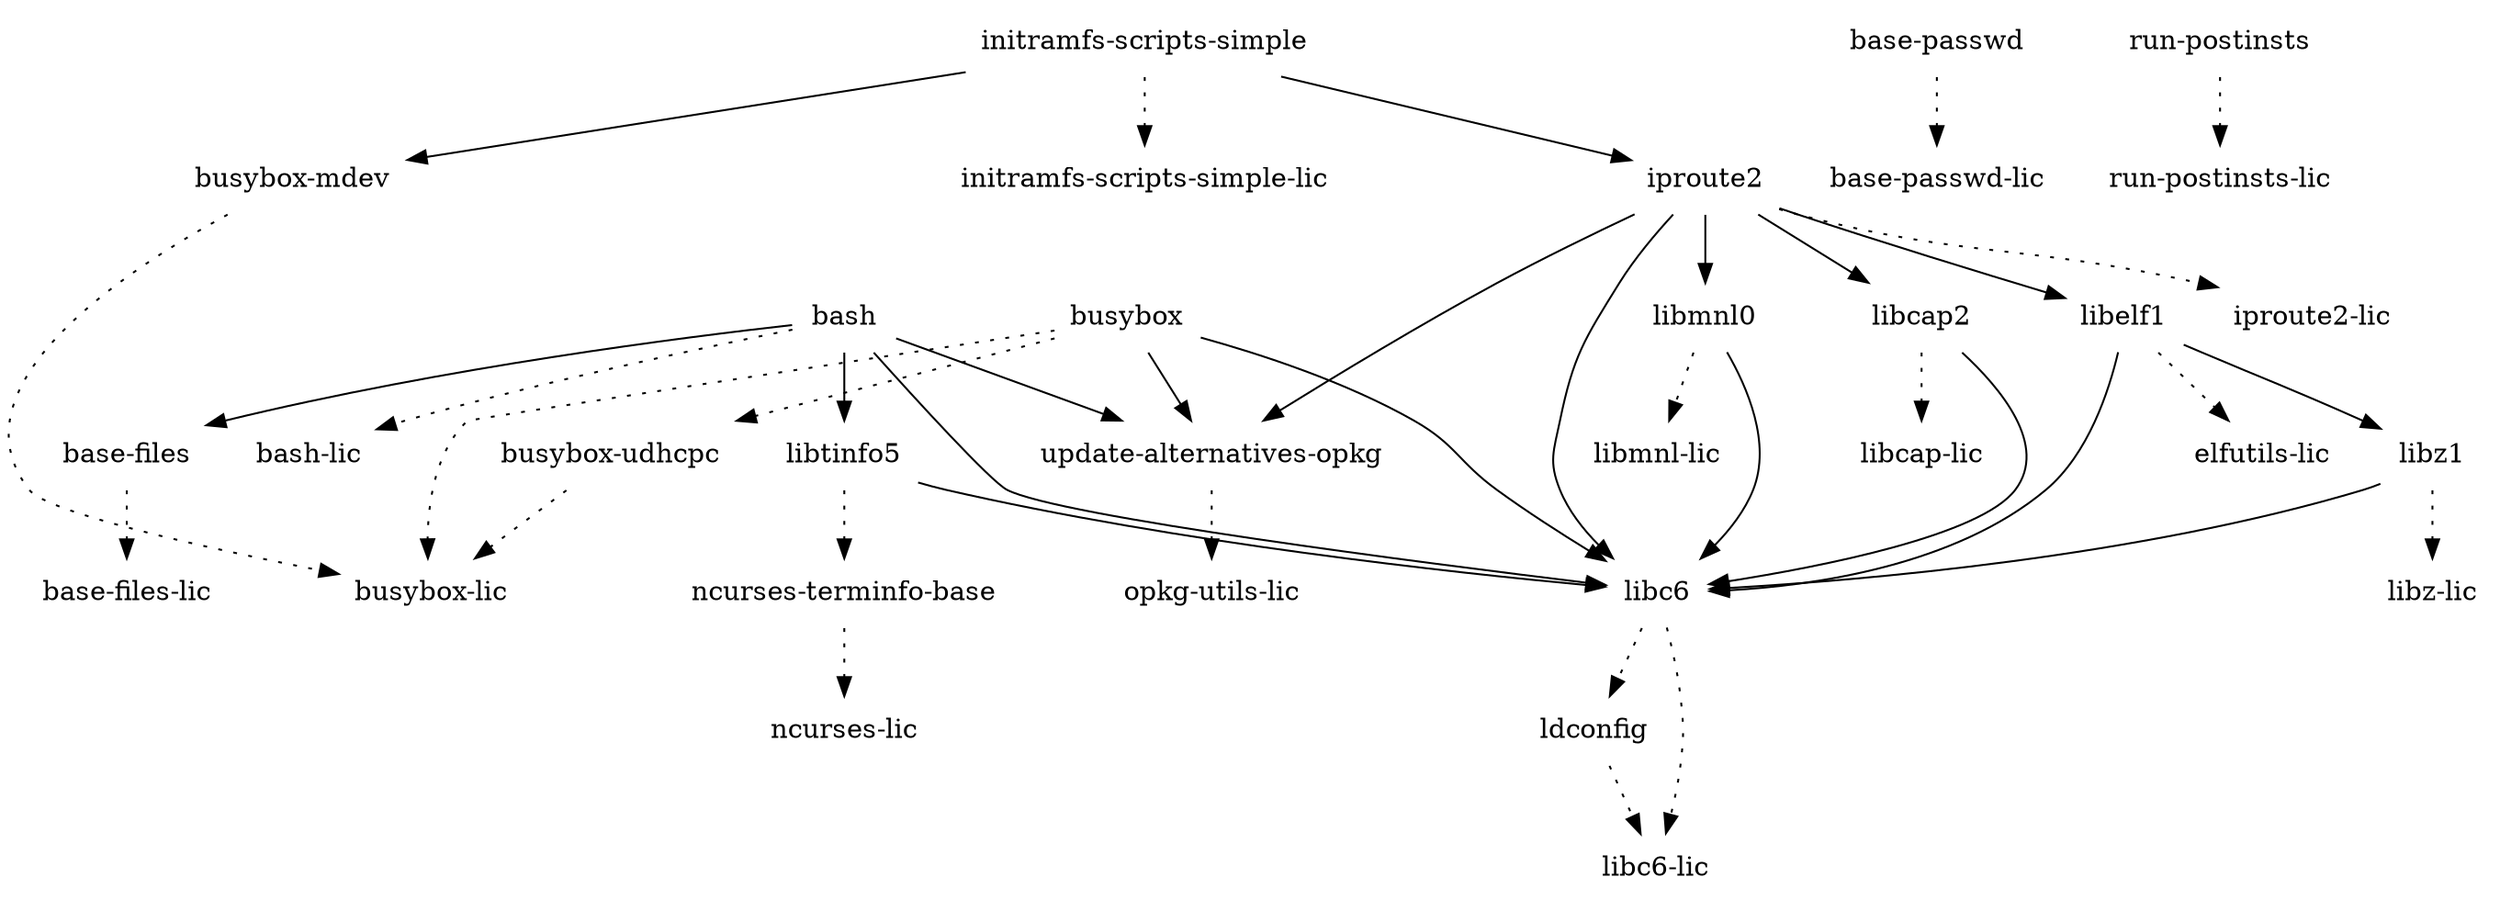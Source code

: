 digraph depends {
    node [shape=plaintext]
"base-files" -> "base-files-lic" [style=dotted]
"base-passwd" -> "base-passwd-lic" [style=dotted]
"bash" -> "base-files"
"bash" -> "bash-lic" [style=dotted]
"bash" -> "libc6"
"bash" -> "libtinfo5"
"bash" -> "update-alternatives-opkg"
"busybox" -> "busybox-lic" [style=dotted]
"busybox" -> "busybox-udhcpc" [style=dotted]
"busybox" -> "libc6"
"busybox-mdev" -> "busybox-lic" [style=dotted]
"busybox-udhcpc" -> "busybox-lic" [style=dotted]
"busybox" -> "update-alternatives-opkg"
"initramfs-scripts-simple" -> "busybox-mdev"
"initramfs-scripts-simple" -> "initramfs-scripts-simple-lic" [style=dotted]
"initramfs-scripts-simple" -> "iproute2"
"iproute2" -> "iproute2-lic" [style=dotted]
"iproute2" -> "libc6"
"iproute2" -> "libcap2"
"iproute2" -> "libelf1"
"iproute2" -> "libmnl0"
"iproute2" -> "update-alternatives-opkg"
"ldconfig" -> "libc6-lic" [style=dotted]
"libc6" -> "ldconfig" [style=dotted]
"libc6" -> "libc6-lic" [style=dotted]
"libcap2" -> "libc6"
"libcap2" -> "libcap-lic" [style=dotted]
"libelf1" -> "elfutils-lic" [style=dotted]
"libelf1" -> "libc6"
"libelf1" -> "libz1"
"libmnl0" -> "libc6"
"libmnl0" -> "libmnl-lic" [style=dotted]
"libtinfo5" -> "libc6"
"libtinfo5" -> "ncurses-terminfo-base" [style=dotted]
"libz1" -> "libc6"
"libz1" -> "libz-lic" [style=dotted]
"ncurses-terminfo-base" -> "ncurses-lic" [style=dotted]
"run-postinsts" -> "run-postinsts-lic" [style=dotted]
"update-alternatives-opkg" -> "opkg-utils-lic" [style=dotted]
}
